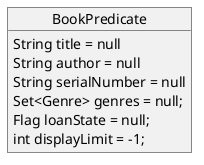 @startuml
object BookPredicate {
    String title = null
    String author = null
    String serialNumber = null
    Set<Genre> genres = null;
    Flag loanState = null;
    int displayLimit = -1;
}
@enduml
